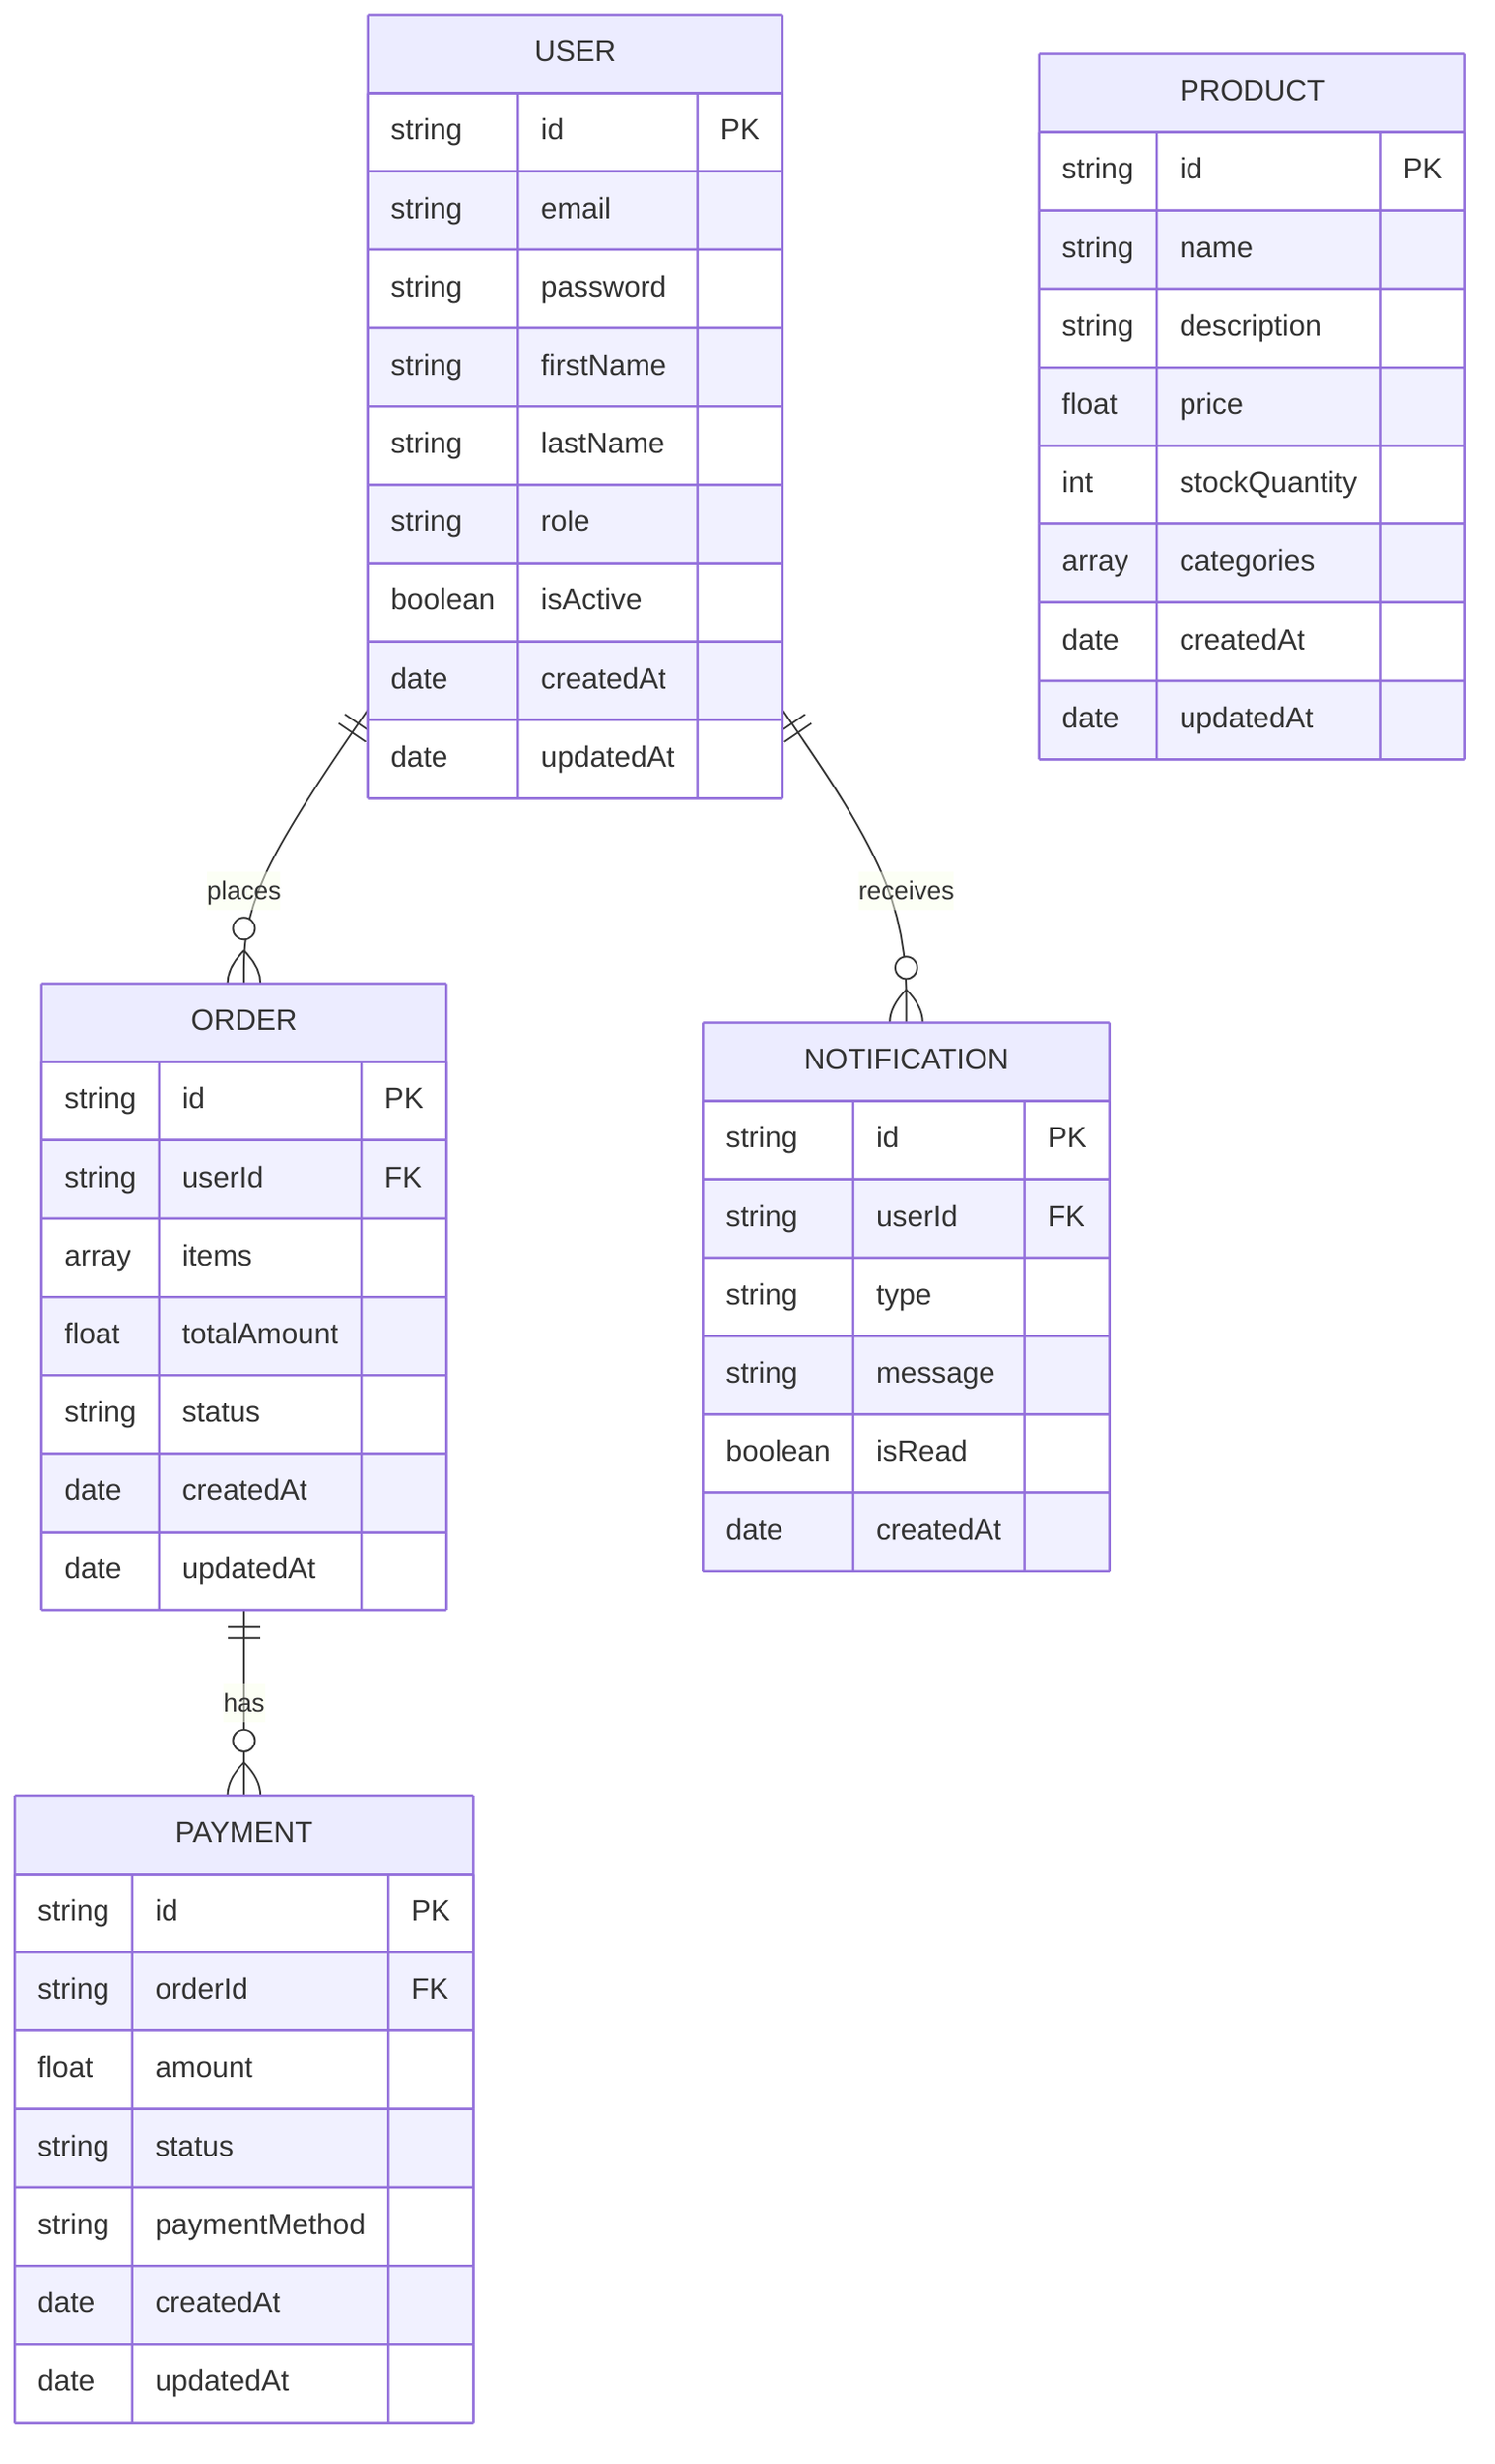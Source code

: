 erDiagram
    USER {
        string id PK
        string email
        string password
        string firstName
        string lastName
        string role
        boolean isActive
        date createdAt
        date updatedAt
    }

    PRODUCT {
        string id PK
        string name
        string description
        float price
        int stockQuantity
        array categories
        date createdAt
        date updatedAt
    }

    ORDER {
        string id PK
        string userId FK
        array items
        float totalAmount
        string status
        date createdAt
        date updatedAt
    }

    PAYMENT {
        string id PK
        string orderId FK
        float amount
        string status
        string paymentMethod
        date createdAt
        date updatedAt
    }

    NOTIFICATION {
        string id PK
        string userId FK
        string type
        string message
        boolean isRead
        date createdAt
    }

    USER ||--o{ ORDER : places
    ORDER ||--o{ PAYMENT : has
    USER ||--o{ NOTIFICATION : receives